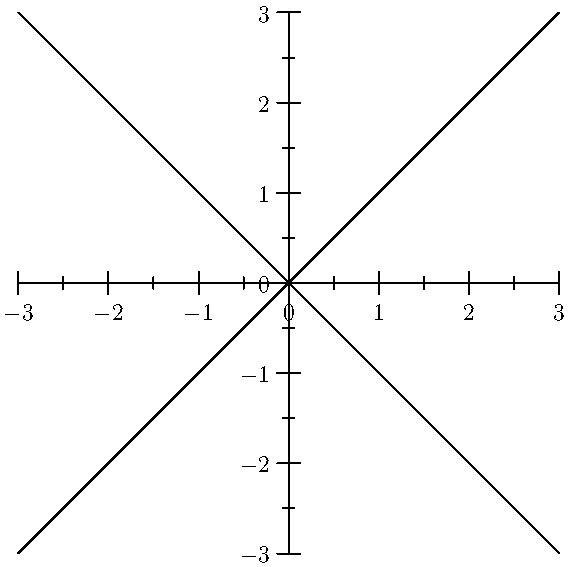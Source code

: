 size(10cm);

import contour;
import graph;
xaxis(Ticks);
yaxis(Ticks);

real f(real x, real y) {return x^2 - y^2;} 
draw(contour(f,(-3,-3),(3,3),new real[] {0}));
